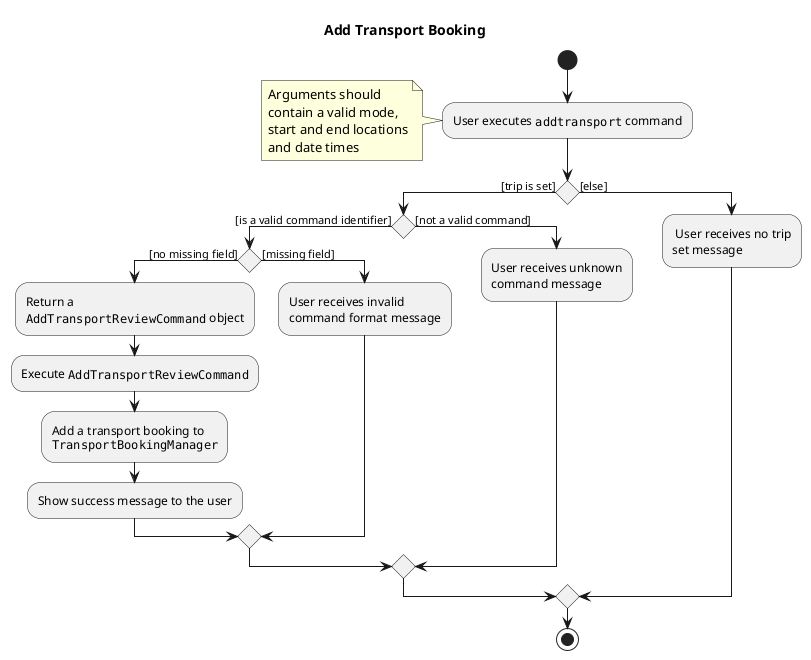 @startuml
title Add Transport Booking

start

:User executes ""addtransport"" command;
note left
  Arguments should
  contain a valid mode,
  start and end locations
  and date times
end note

if () then ([trip is set])

    if () then ([is a valid command identifier])

        if () then ([no missing field])

                :Return a
                ""AddTransportReviewCommand"" object;

                :Execute ""AddTransportReviewCommand"";

                :Add a transport booking to
                ""TransportBookingManager"";

                :Show success message to the user;

        else ([missing field])
                :User receives invalid
                command format message;
        endif

    else ([not a valid command])
        :User receives unknown
        command message;
    endif

else ([else])
    : User receives no trip
    set message;

endif

stop

@enduml
